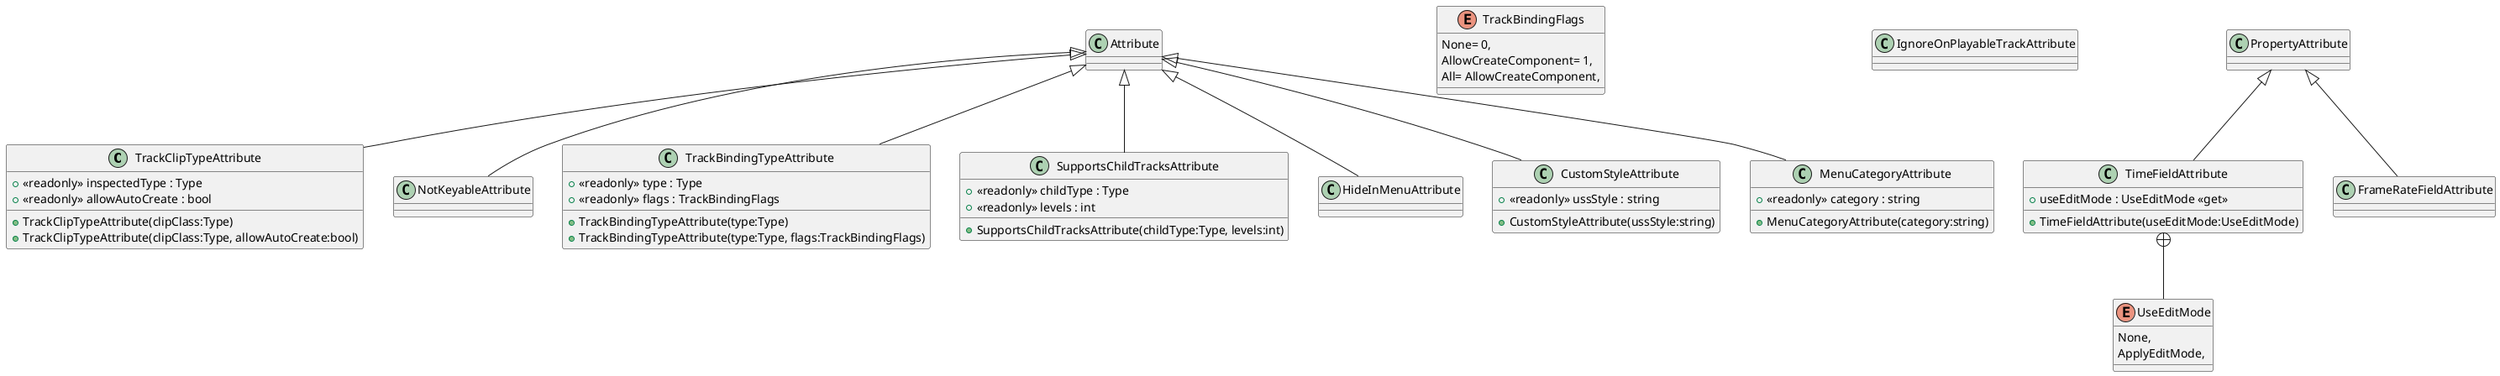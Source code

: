 @startuml
class TrackClipTypeAttribute {
    + <<readonly>> inspectedType : Type
    + <<readonly>> allowAutoCreate : bool
    + TrackClipTypeAttribute(clipClass:Type)
    + TrackClipTypeAttribute(clipClass:Type, allowAutoCreate:bool)
}
class NotKeyableAttribute {
}
enum TrackBindingFlags {
    None= 0,
    AllowCreateComponent= 1,
    All= AllowCreateComponent,
}
class TrackBindingTypeAttribute {
    + <<readonly>> type : Type
    + <<readonly>> flags : TrackBindingFlags
    + TrackBindingTypeAttribute(type:Type)
    + TrackBindingTypeAttribute(type:Type, flags:TrackBindingFlags)
}
class SupportsChildTracksAttribute {
    + <<readonly>> childType : Type
    + <<readonly>> levels : int
    + SupportsChildTracksAttribute(childType:Type, levels:int)
}
class IgnoreOnPlayableTrackAttribute {
}
class TimeFieldAttribute {
    + useEditMode : UseEditMode <<get>>
    + TimeFieldAttribute(useEditMode:UseEditMode)
}
class FrameRateFieldAttribute {
}
class HideInMenuAttribute {
}
class CustomStyleAttribute {
    + <<readonly>> ussStyle : string
    + CustomStyleAttribute(ussStyle:string)
}
class MenuCategoryAttribute {
    + <<readonly>> category : string
    + MenuCategoryAttribute(category:string)
}
enum UseEditMode {
    None,
    ApplyEditMode,
}
Attribute <|-- TrackClipTypeAttribute
Attribute <|-- NotKeyableAttribute
Attribute <|-- TrackBindingTypeAttribute
Attribute <|-- SupportsChildTracksAttribute
PropertyAttribute <|-- TimeFieldAttribute
PropertyAttribute <|-- FrameRateFieldAttribute
Attribute <|-- HideInMenuAttribute
Attribute <|-- CustomStyleAttribute
Attribute <|-- MenuCategoryAttribute
TimeFieldAttribute +-- UseEditMode
@enduml
